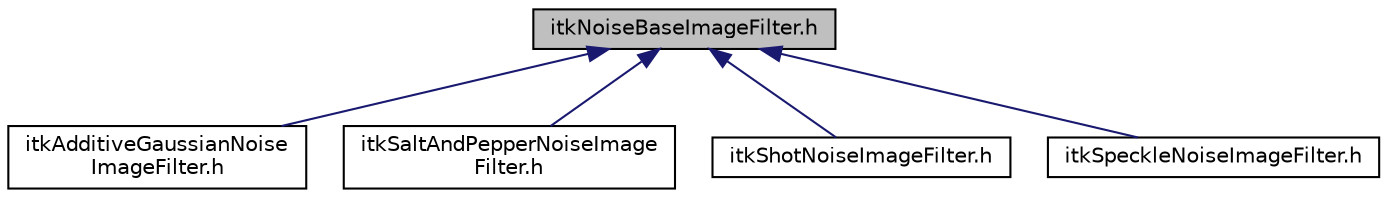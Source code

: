 digraph "itkNoiseBaseImageFilter.h"
{
 // LATEX_PDF_SIZE
  edge [fontname="Helvetica",fontsize="10",labelfontname="Helvetica",labelfontsize="10"];
  node [fontname="Helvetica",fontsize="10",shape=record];
  Node1 [label="itkNoiseBaseImageFilter.h",height=0.2,width=0.4,color="black", fillcolor="grey75", style="filled", fontcolor="black",tooltip=" "];
  Node1 -> Node2 [dir="back",color="midnightblue",fontsize="10",style="solid",fontname="Helvetica"];
  Node2 [label="itkAdditiveGaussianNoise\lImageFilter.h",height=0.2,width=0.4,color="black", fillcolor="white", style="filled",URL="$itkAdditiveGaussianNoiseImageFilter_8h.html",tooltip=" "];
  Node1 -> Node3 [dir="back",color="midnightblue",fontsize="10",style="solid",fontname="Helvetica"];
  Node3 [label="itkSaltAndPepperNoiseImage\lFilter.h",height=0.2,width=0.4,color="black", fillcolor="white", style="filled",URL="$itkSaltAndPepperNoiseImageFilter_8h.html",tooltip=" "];
  Node1 -> Node4 [dir="back",color="midnightblue",fontsize="10",style="solid",fontname="Helvetica"];
  Node4 [label="itkShotNoiseImageFilter.h",height=0.2,width=0.4,color="black", fillcolor="white", style="filled",URL="$itkShotNoiseImageFilter_8h.html",tooltip=" "];
  Node1 -> Node5 [dir="back",color="midnightblue",fontsize="10",style="solid",fontname="Helvetica"];
  Node5 [label="itkSpeckleNoiseImageFilter.h",height=0.2,width=0.4,color="black", fillcolor="white", style="filled",URL="$itkSpeckleNoiseImageFilter_8h.html",tooltip=" "];
}
